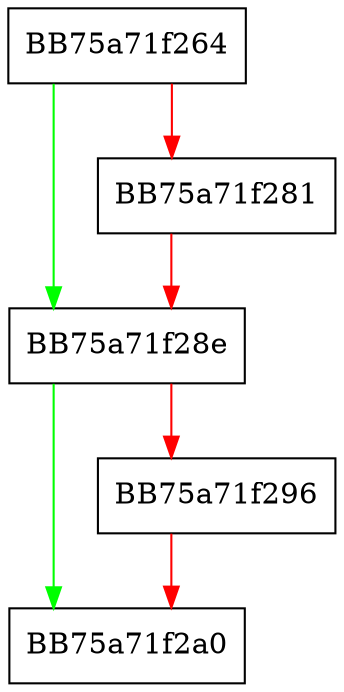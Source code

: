 digraph SubmitCleanFileTelemetryPath {
  node [shape="box"];
  graph [splines=ortho];
  BB75a71f264 -> BB75a71f28e [color="green"];
  BB75a71f264 -> BB75a71f281 [color="red"];
  BB75a71f281 -> BB75a71f28e [color="red"];
  BB75a71f28e -> BB75a71f2a0 [color="green"];
  BB75a71f28e -> BB75a71f296 [color="red"];
  BB75a71f296 -> BB75a71f2a0 [color="red"];
}